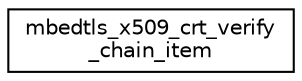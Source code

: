digraph "Graphical Class Hierarchy"
{
 // LATEX_PDF_SIZE
  edge [fontname="Helvetica",fontsize="10",labelfontname="Helvetica",labelfontsize="10"];
  node [fontname="Helvetica",fontsize="10",shape=record];
  rankdir="LR";
  Node0 [label="mbedtls_x509_crt_verify\l_chain_item",height=0.2,width=0.4,color="black", fillcolor="white", style="filled",URL="$d7/d69/structmbedtls__x509__crt__verify__chain__item.html",tooltip=" "];
}
